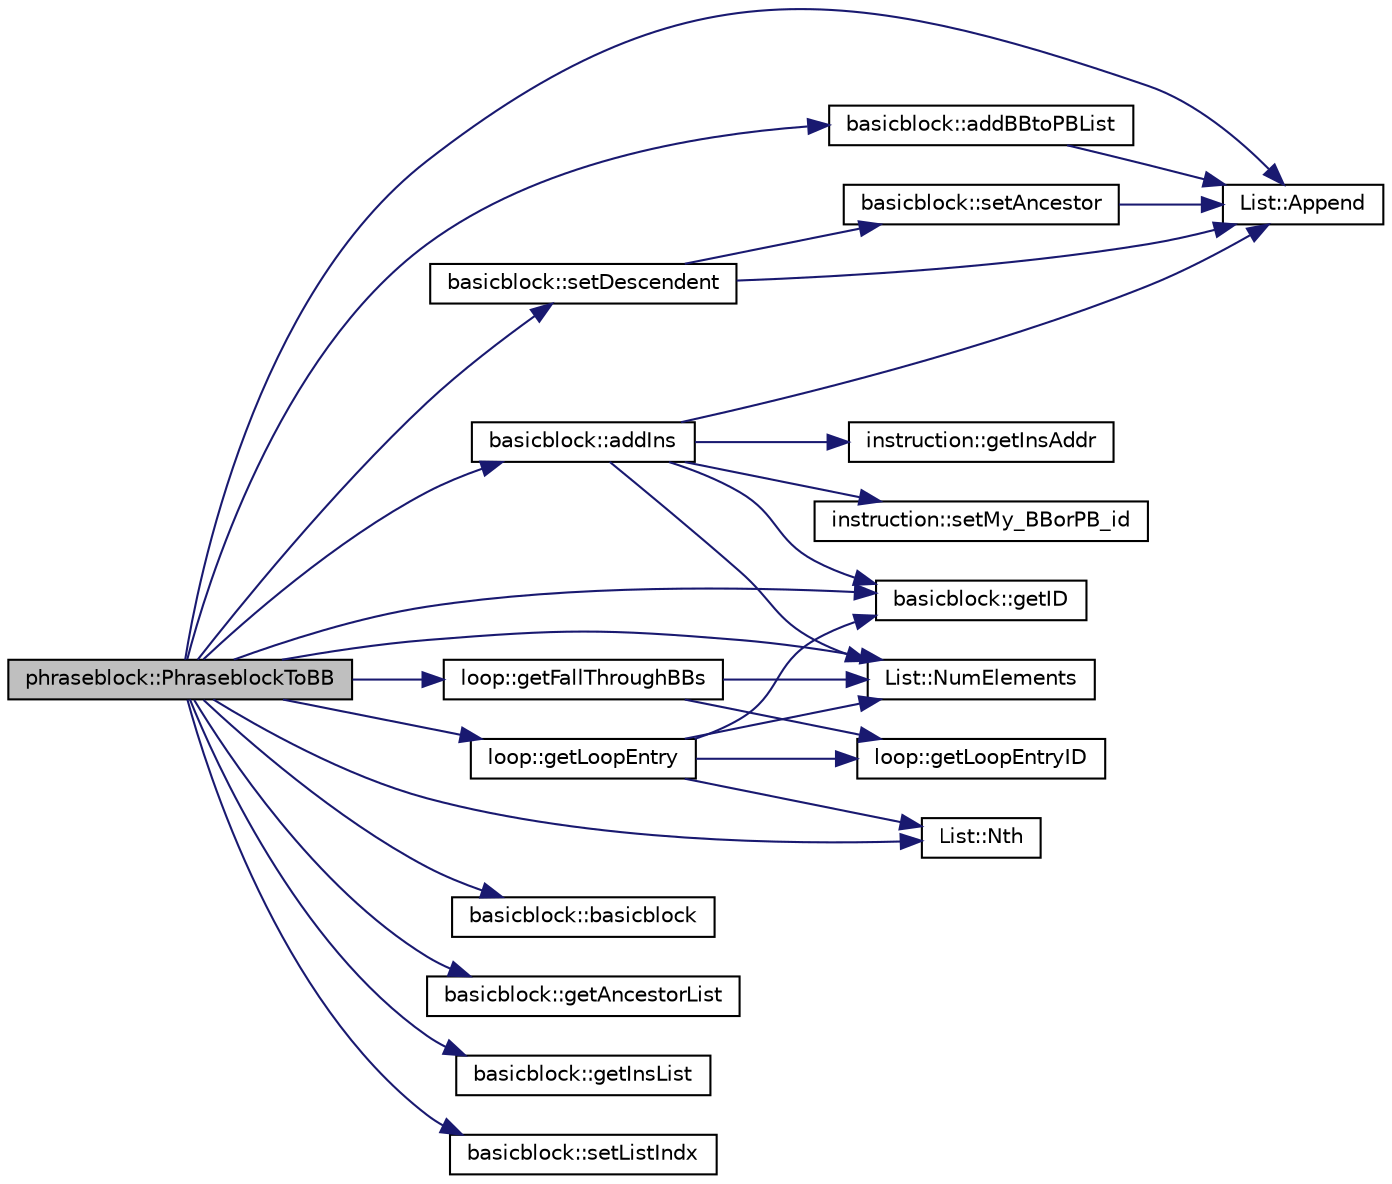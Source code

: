 digraph G
{
  edge [fontname="Helvetica",fontsize="10",labelfontname="Helvetica",labelfontsize="10"];
  node [fontname="Helvetica",fontsize="10",shape=record];
  rankdir=LR;
  Node1 [label="phraseblock::PhraseblockToBB",height=0.2,width=0.4,color="black", fillcolor="grey75", style="filled" fontcolor="black"];
  Node1 -> Node2 [color="midnightblue",fontsize="10",style="solid",fontname="Helvetica"];
  Node2 [label="basicblock::addBBtoPBList",height=0.2,width=0.4,color="black", fillcolor="white", style="filled",URL="$classbasicblock.html#ab20f99e31cfc155ec00b9027f9c3d454"];
  Node2 -> Node3 [color="midnightblue",fontsize="10",style="solid",fontname="Helvetica"];
  Node3 [label="List::Append",height=0.2,width=0.4,color="black", fillcolor="white", style="filled",URL="$classList.html#a473190098e38206d0125b0737245e613"];
  Node1 -> Node4 [color="midnightblue",fontsize="10",style="solid",fontname="Helvetica"];
  Node4 [label="basicblock::addIns",height=0.2,width=0.4,color="black", fillcolor="white", style="filled",URL="$classbasicblock.html#a17a204547c41f4ba744ac49b1f375477"];
  Node4 -> Node3 [color="midnightblue",fontsize="10",style="solid",fontname="Helvetica"];
  Node4 -> Node5 [color="midnightblue",fontsize="10",style="solid",fontname="Helvetica"];
  Node5 [label="basicblock::getID",height=0.2,width=0.4,color="black", fillcolor="white", style="filled",URL="$classbasicblock.html#aff434c369968fe5fb3151d8ec00665b4"];
  Node4 -> Node6 [color="midnightblue",fontsize="10",style="solid",fontname="Helvetica"];
  Node6 [label="instruction::getInsAddr",height=0.2,width=0.4,color="black", fillcolor="white", style="filled",URL="$classinstruction.html#ac1fabe854c85726785052c7a5ebf6d39"];
  Node4 -> Node7 [color="midnightblue",fontsize="10",style="solid",fontname="Helvetica"];
  Node7 [label="List::NumElements",height=0.2,width=0.4,color="black", fillcolor="white", style="filled",URL="$classList.html#ac2e9d50f703b01bf643fa6ce50837c26"];
  Node4 -> Node8 [color="midnightblue",fontsize="10",style="solid",fontname="Helvetica"];
  Node8 [label="instruction::setMy_BBorPB_id",height=0.2,width=0.4,color="black", fillcolor="white", style="filled",URL="$classinstruction.html#af78c579e9c3b74dfc72c5bbfb573deab"];
  Node1 -> Node3 [color="midnightblue",fontsize="10",style="solid",fontname="Helvetica"];
  Node1 -> Node9 [color="midnightblue",fontsize="10",style="solid",fontname="Helvetica"];
  Node9 [label="basicblock::basicblock",height=0.2,width=0.4,color="black", fillcolor="white", style="filled",URL="$classbasicblock.html#ac6d735b981c1d367ad93f62ab0394974"];
  Node1 -> Node10 [color="midnightblue",fontsize="10",style="solid",fontname="Helvetica"];
  Node10 [label="basicblock::getAncestorList",height=0.2,width=0.4,color="black", fillcolor="white", style="filled",URL="$classbasicblock.html#a006ea6066123e6c2a0ba76784dfcee1c"];
  Node1 -> Node11 [color="midnightblue",fontsize="10",style="solid",fontname="Helvetica"];
  Node11 [label="loop::getFallThroughBBs",height=0.2,width=0.4,color="black", fillcolor="white", style="filled",URL="$classloop.html#a6d90e411616771613671b11dd58d380d"];
  Node11 -> Node12 [color="midnightblue",fontsize="10",style="solid",fontname="Helvetica"];
  Node12 [label="loop::getLoopEntryID",height=0.2,width=0.4,color="black", fillcolor="white", style="filled",URL="$classloop.html#a6abf8e7d6763e76673f8287fe15785d4"];
  Node11 -> Node7 [color="midnightblue",fontsize="10",style="solid",fontname="Helvetica"];
  Node1 -> Node5 [color="midnightblue",fontsize="10",style="solid",fontname="Helvetica"];
  Node1 -> Node13 [color="midnightblue",fontsize="10",style="solid",fontname="Helvetica"];
  Node13 [label="basicblock::getInsList",height=0.2,width=0.4,color="black", fillcolor="white", style="filled",URL="$classbasicblock.html#adc40d816c82feedc1f7027fc29470d90"];
  Node1 -> Node14 [color="midnightblue",fontsize="10",style="solid",fontname="Helvetica"];
  Node14 [label="loop::getLoopEntry",height=0.2,width=0.4,color="black", fillcolor="white", style="filled",URL="$classloop.html#a30c7019f2202671a81d8a33f9a33593e"];
  Node14 -> Node5 [color="midnightblue",fontsize="10",style="solid",fontname="Helvetica"];
  Node14 -> Node12 [color="midnightblue",fontsize="10",style="solid",fontname="Helvetica"];
  Node14 -> Node15 [color="midnightblue",fontsize="10",style="solid",fontname="Helvetica"];
  Node15 [label="List::Nth",height=0.2,width=0.4,color="black", fillcolor="white", style="filled",URL="$classList.html#a5eb964816de33c85e1d46658ddf8c6c4"];
  Node14 -> Node7 [color="midnightblue",fontsize="10",style="solid",fontname="Helvetica"];
  Node1 -> Node15 [color="midnightblue",fontsize="10",style="solid",fontname="Helvetica"];
  Node1 -> Node7 [color="midnightblue",fontsize="10",style="solid",fontname="Helvetica"];
  Node1 -> Node16 [color="midnightblue",fontsize="10",style="solid",fontname="Helvetica"];
  Node16 [label="basicblock::setDescendent",height=0.2,width=0.4,color="black", fillcolor="white", style="filled",URL="$classbasicblock.html#aaede95419f42104aca674399aeef1a9b"];
  Node16 -> Node3 [color="midnightblue",fontsize="10",style="solid",fontname="Helvetica"];
  Node16 -> Node17 [color="midnightblue",fontsize="10",style="solid",fontname="Helvetica"];
  Node17 [label="basicblock::setAncestor",height=0.2,width=0.4,color="black", fillcolor="white", style="filled",URL="$classbasicblock.html#a731087012c909b6d3875fa6fb5731bab"];
  Node17 -> Node3 [color="midnightblue",fontsize="10",style="solid",fontname="Helvetica"];
  Node1 -> Node18 [color="midnightblue",fontsize="10",style="solid",fontname="Helvetica"];
  Node18 [label="basicblock::setListIndx",height=0.2,width=0.4,color="black", fillcolor="white", style="filled",URL="$classbasicblock.html#a1d85d5fd059f1658ce3c67357502ed71"];
}
